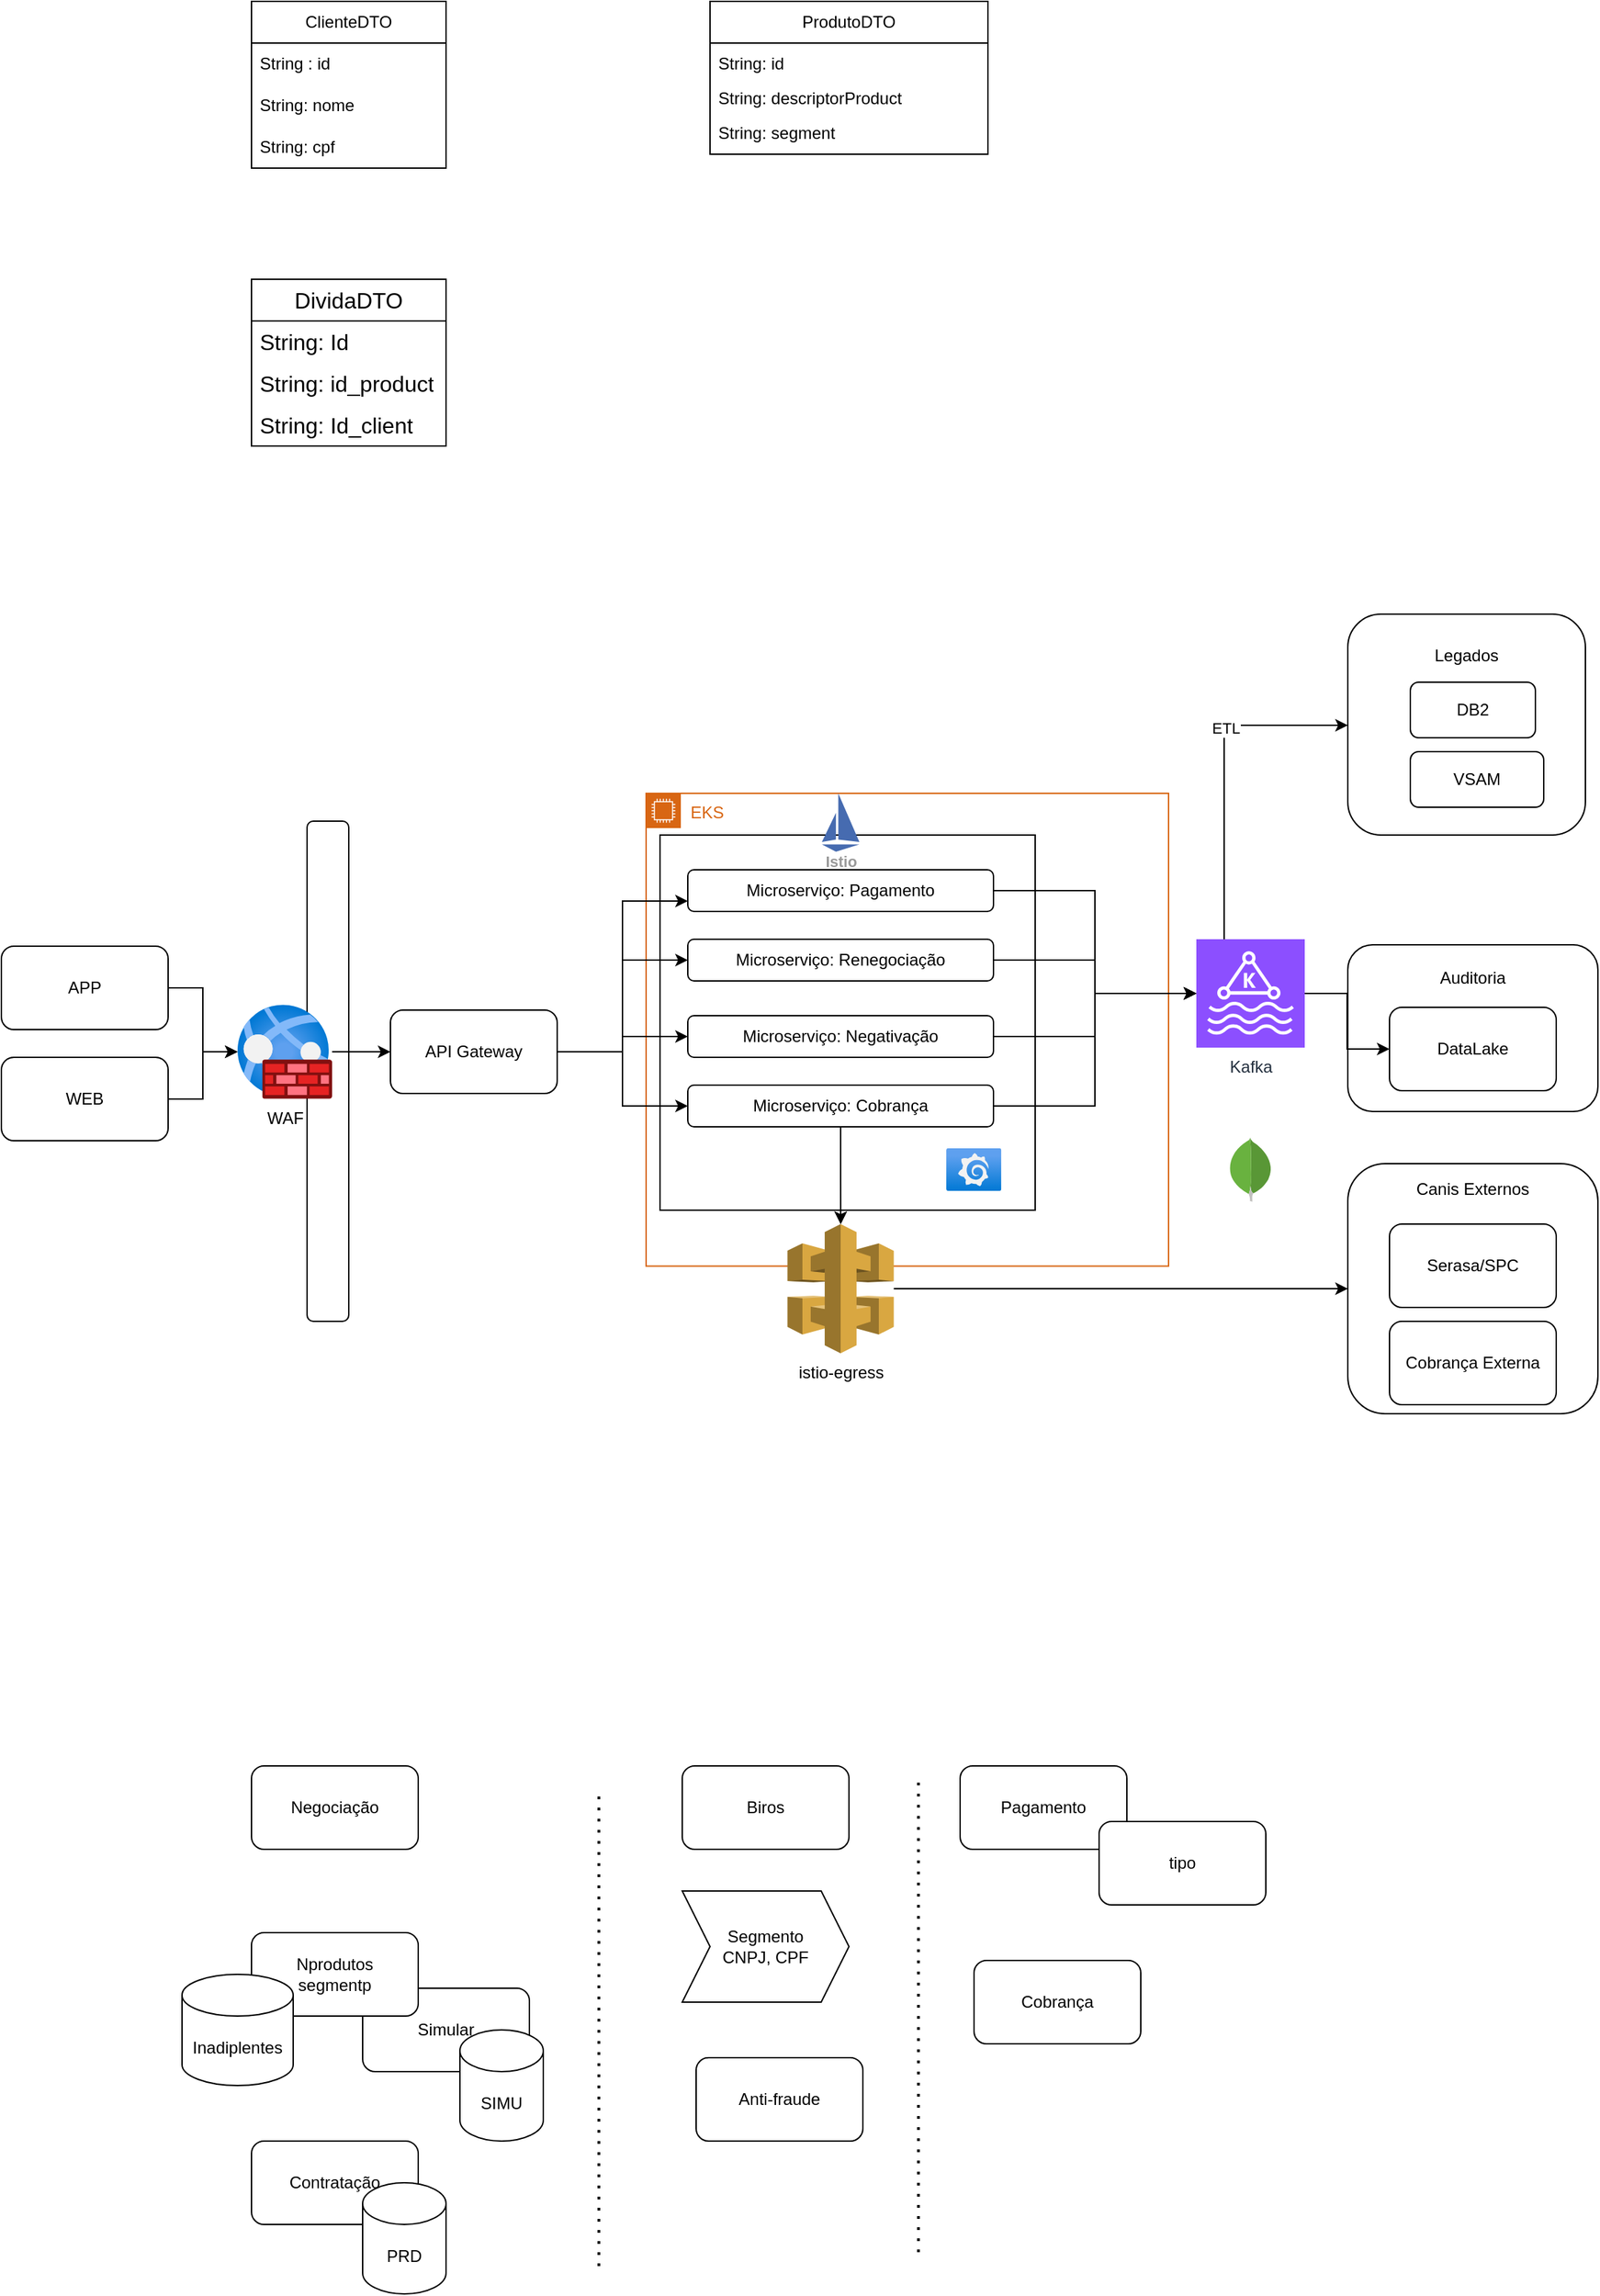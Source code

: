 <mxfile version="22.1.11" type="device">
  <diagram name="Página-1" id="Yy_p17RrvljdkBYsrUBA">
    <mxGraphModel dx="2227" dy="1764" grid="1" gridSize="10" guides="1" tooltips="1" connect="1" arrows="1" fold="1" page="1" pageScale="1" pageWidth="827" pageHeight="1169" math="0" shadow="0">
      <root>
        <mxCell id="0" />
        <mxCell id="1" parent="0" />
        <mxCell id="azIso4Ev8pZvLAATctcU-72" style="edgeStyle=orthogonalEdgeStyle;rounded=0;orthogonalLoop=1;jettySize=auto;html=1;" parent="1" source="azIso4Ev8pZvLAATctcU-36" target="azIso4Ev8pZvLAATctcU-56" edge="1">
          <mxGeometry relative="1" as="geometry" />
        </mxCell>
        <mxCell id="azIso4Ev8pZvLAATctcU-66" value="Auditoria&lt;br&gt;&lt;br&gt;&lt;br&gt;&lt;br&gt;&lt;br&gt;&lt;br&gt;" style="rounded=1;whiteSpace=wrap;html=1;" parent="1" vertex="1">
          <mxGeometry x="459" y="39" width="180" height="120" as="geometry" />
        </mxCell>
        <mxCell id="azIso4Ev8pZvLAATctcU-27" value="EKS&amp;nbsp;" style="points=[[0,0],[0.25,0],[0.5,0],[0.75,0],[1,0],[1,0.25],[1,0.5],[1,0.75],[1,1],[0.75,1],[0.5,1],[0.25,1],[0,1],[0,0.75],[0,0.5],[0,0.25]];outlineConnect=0;gradientColor=none;html=1;whiteSpace=wrap;fontSize=12;fontStyle=0;container=1;pointerEvents=0;collapsible=0;recursiveResize=0;shape=mxgraph.aws4.group;grIcon=mxgraph.aws4.group_ec2_instance_contents;strokeColor=#D86613;fillColor=none;verticalAlign=top;align=left;spacingLeft=30;fontColor=#D86613;dashed=0;" parent="1" vertex="1">
          <mxGeometry x="-46" y="-70" width="376" height="340.2" as="geometry" />
        </mxCell>
        <mxCell id="5WUB0KHXxFah0RV7aP9R-2" value="" style="whiteSpace=wrap;html=1;aspect=fixed;" parent="azIso4Ev8pZvLAATctcU-27" vertex="1">
          <mxGeometry x="10" y="30" width="270" height="270" as="geometry" />
        </mxCell>
        <mxCell id="azIso4Ev8pZvLAATctcU-34" value="Microserviço: Pagamento" style="rounded=1;whiteSpace=wrap;html=1;" parent="azIso4Ev8pZvLAATctcU-27" vertex="1">
          <mxGeometry x="30" y="55" width="220" height="30" as="geometry" />
        </mxCell>
        <mxCell id="azIso4Ev8pZvLAATctcU-36" value="Microserviço: Negativação" style="rounded=1;whiteSpace=wrap;html=1;" parent="azIso4Ev8pZvLAATctcU-27" vertex="1">
          <mxGeometry x="30" y="160" width="220" height="30" as="geometry" />
        </mxCell>
        <mxCell id="azIso4Ev8pZvLAATctcU-35" value="Microserviço: Renegociação" style="rounded=1;whiteSpace=wrap;html=1;" parent="azIso4Ev8pZvLAATctcU-27" vertex="1">
          <mxGeometry x="30" y="105" width="220" height="30" as="geometry" />
        </mxCell>
        <mxCell id="azIso4Ev8pZvLAATctcU-37" value="Microserviço: Cobrança" style="rounded=1;whiteSpace=wrap;html=1;" parent="azIso4Ev8pZvLAATctcU-27" vertex="1">
          <mxGeometry x="30" y="210" width="220" height="30" as="geometry" />
        </mxCell>
        <mxCell id="azIso4Ev8pZvLAATctcU-45" value="Kafka" style="sketch=0;points=[[0,0,0],[0.25,0,0],[0.5,0,0],[0.75,0,0],[1,0,0],[0,1,0],[0.25,1,0],[0.5,1,0],[0.75,1,0],[1,1,0],[0,0.25,0],[0,0.5,0],[0,0.75,0],[1,0.25,0],[1,0.5,0],[1,0.75,0]];outlineConnect=0;fontColor=#232F3E;fillColor=#8C4FFF;strokeColor=#ffffff;dashed=0;verticalLabelPosition=bottom;verticalAlign=top;align=center;html=1;fontSize=12;fontStyle=0;aspect=fixed;shape=mxgraph.aws4.resourceIcon;resIcon=mxgraph.aws4.managed_streaming_for_kafka;" parent="azIso4Ev8pZvLAATctcU-27" vertex="1">
          <mxGeometry x="396" y="105" width="78" height="78" as="geometry" />
        </mxCell>
        <mxCell id="azIso4Ev8pZvLAATctcU-46" style="edgeStyle=orthogonalEdgeStyle;rounded=0;orthogonalLoop=1;jettySize=auto;html=1;entryX=0;entryY=0.5;entryDx=0;entryDy=0;entryPerimeter=0;" parent="azIso4Ev8pZvLAATctcU-27" source="azIso4Ev8pZvLAATctcU-34" target="azIso4Ev8pZvLAATctcU-45" edge="1">
          <mxGeometry relative="1" as="geometry" />
        </mxCell>
        <mxCell id="azIso4Ev8pZvLAATctcU-47" style="edgeStyle=orthogonalEdgeStyle;rounded=0;orthogonalLoop=1;jettySize=auto;html=1;" parent="azIso4Ev8pZvLAATctcU-27" source="azIso4Ev8pZvLAATctcU-35" target="azIso4Ev8pZvLAATctcU-45" edge="1">
          <mxGeometry relative="1" as="geometry" />
        </mxCell>
        <mxCell id="azIso4Ev8pZvLAATctcU-48" style="edgeStyle=orthogonalEdgeStyle;rounded=0;orthogonalLoop=1;jettySize=auto;html=1;" parent="azIso4Ev8pZvLAATctcU-27" source="azIso4Ev8pZvLAATctcU-36" target="azIso4Ev8pZvLAATctcU-45" edge="1">
          <mxGeometry relative="1" as="geometry">
            <mxPoint x="376" y="120" as="targetPoint" />
          </mxGeometry>
        </mxCell>
        <mxCell id="azIso4Ev8pZvLAATctcU-49" style="edgeStyle=orthogonalEdgeStyle;rounded=0;orthogonalLoop=1;jettySize=auto;html=1;entryX=0;entryY=0.5;entryDx=0;entryDy=0;entryPerimeter=0;" parent="azIso4Ev8pZvLAATctcU-27" source="azIso4Ev8pZvLAATctcU-37" target="azIso4Ev8pZvLAATctcU-45" edge="1">
          <mxGeometry relative="1" as="geometry">
            <mxPoint x="475" y="180" as="targetPoint" />
          </mxGeometry>
        </mxCell>
        <mxCell id="5WUB0KHXxFah0RV7aP9R-1" value="Istio" style="sketch=0;html=1;verticalAlign=top;labelPosition=center;verticalLabelPosition=bottom;align=center;spacingTop=-6;fontSize=11;fontStyle=1;fontColor=#999999;shape=image;aspect=fixed;imageAspect=0;image=data:image/svg+xml,PHN2ZyB4bWxucz0iaHR0cDovL3d3dy53My5vcmcvMjAwMC9zdmciIHhtbG5zOnY9Imh0dHBzOi8vdmVjdGEuaW8vbmFubyIgd2lkdGg9IjE2MCIgaGVpZ2h0PSIyNDAiIHZpZXdCb3g9IjAgMCAxNjAgMjQwIj4mI3hhOwk8c3R5bGUgdHlwZT0idGV4dC9jc3MiPiYjeGE7CS5zdDB7ZmlsbDojNDY2YmIwO30mI3hhOwk8L3N0eWxlPiYjeGE7CTxwYXRoIGNsYXNzPSJzdDAiIGQ9Ik02MCAyNDBMMCAyMTBoMTYwem0wLTE2MEwwIDIwMGw2MC0xMHpNNzAgMHYxOTBsOTAgMTB6Ii8+JiN4YTs8L3N2Zz4=;" parent="azIso4Ev8pZvLAATctcU-27" vertex="1">
          <mxGeometry x="126.5" width="27" height="42" as="geometry" />
        </mxCell>
        <mxCell id="5WUB0KHXxFah0RV7aP9R-3" value="" style="image;aspect=fixed;html=1;points=[];align=center;fontSize=12;image=img/lib/azure2/other/Grafana.svg;" parent="azIso4Ev8pZvLAATctcU-27" vertex="1">
          <mxGeometry x="216" y="255.4" width="39.67" height="30.8" as="geometry" />
        </mxCell>
        <mxCell id="azIso4Ev8pZvLAATctcU-1" value="Simular" style="rounded=1;whiteSpace=wrap;html=1;" parent="1" vertex="1">
          <mxGeometry x="-250" y="790" width="120" height="60" as="geometry" />
        </mxCell>
        <mxCell id="azIso4Ev8pZvLAATctcU-2" value="Biros" style="rounded=1;whiteSpace=wrap;html=1;" parent="1" vertex="1">
          <mxGeometry x="-20" y="630" width="120" height="60" as="geometry" />
        </mxCell>
        <mxCell id="azIso4Ev8pZvLAATctcU-3" value="SIMU" style="shape=cylinder3;whiteSpace=wrap;html=1;boundedLbl=1;backgroundOutline=1;size=15;" parent="1" vertex="1">
          <mxGeometry x="-180" y="820" width="60" height="80" as="geometry" />
        </mxCell>
        <mxCell id="azIso4Ev8pZvLAATctcU-5" value="Nprodutos&lt;br&gt;segmentp" style="rounded=1;whiteSpace=wrap;html=1;" parent="1" vertex="1">
          <mxGeometry x="-330" y="750" width="120" height="60" as="geometry" />
        </mxCell>
        <mxCell id="azIso4Ev8pZvLAATctcU-7" value="Pagamento" style="rounded=1;whiteSpace=wrap;html=1;" parent="1" vertex="1">
          <mxGeometry x="180" y="630" width="120" height="60" as="geometry" />
        </mxCell>
        <mxCell id="azIso4Ev8pZvLAATctcU-8" value="Negociação" style="rounded=1;whiteSpace=wrap;html=1;" parent="1" vertex="1">
          <mxGeometry x="-330" y="630" width="120" height="60" as="geometry" />
        </mxCell>
        <mxCell id="azIso4Ev8pZvLAATctcU-9" value="Contratação" style="rounded=1;whiteSpace=wrap;html=1;" parent="1" vertex="1">
          <mxGeometry x="-330" y="900" width="120" height="60" as="geometry" />
        </mxCell>
        <mxCell id="azIso4Ev8pZvLAATctcU-4" value="PRD" style="shape=cylinder3;whiteSpace=wrap;html=1;boundedLbl=1;backgroundOutline=1;size=15;" parent="1" vertex="1">
          <mxGeometry x="-250" y="930" width="60" height="80" as="geometry" />
        </mxCell>
        <mxCell id="azIso4Ev8pZvLAATctcU-10" value="tipo" style="rounded=1;whiteSpace=wrap;html=1;" parent="1" vertex="1">
          <mxGeometry x="280" y="670" width="120" height="60" as="geometry" />
        </mxCell>
        <mxCell id="azIso4Ev8pZvLAATctcU-11" value="Cobrança" style="rounded=1;whiteSpace=wrap;html=1;" parent="1" vertex="1">
          <mxGeometry x="190" y="770" width="120" height="60" as="geometry" />
        </mxCell>
        <mxCell id="azIso4Ev8pZvLAATctcU-12" value="Inadiplentes" style="shape=cylinder3;whiteSpace=wrap;html=1;boundedLbl=1;backgroundOutline=1;size=15;" parent="1" vertex="1">
          <mxGeometry x="-380" y="780" width="80" height="80" as="geometry" />
        </mxCell>
        <mxCell id="azIso4Ev8pZvLAATctcU-13" value="" style="endArrow=none;dashed=1;html=1;dashPattern=1 3;strokeWidth=2;rounded=0;" parent="1" edge="1">
          <mxGeometry width="50" height="50" relative="1" as="geometry">
            <mxPoint x="-80" y="990" as="sourcePoint" />
            <mxPoint x="-80" y="650" as="targetPoint" />
          </mxGeometry>
        </mxCell>
        <mxCell id="azIso4Ev8pZvLAATctcU-14" value="" style="endArrow=none;dashed=1;html=1;dashPattern=1 3;strokeWidth=2;rounded=0;" parent="1" edge="1">
          <mxGeometry width="50" height="50" relative="1" as="geometry">
            <mxPoint x="150" y="980" as="sourcePoint" />
            <mxPoint x="150" y="640" as="targetPoint" />
          </mxGeometry>
        </mxCell>
        <mxCell id="azIso4Ev8pZvLAATctcU-15" value="Segmento&lt;br&gt;CNPJ, CPF" style="shape=step;perimeter=stepPerimeter;whiteSpace=wrap;html=1;fixedSize=1;" parent="1" vertex="1">
          <mxGeometry x="-20" y="720" width="120" height="80" as="geometry" />
        </mxCell>
        <mxCell id="azIso4Ev8pZvLAATctcU-16" value="Anti-fraude" style="rounded=1;whiteSpace=wrap;html=1;" parent="1" vertex="1">
          <mxGeometry x="-10" y="840" width="120" height="60" as="geometry" />
        </mxCell>
        <mxCell id="azIso4Ev8pZvLAATctcU-17" value="DataLake" style="rounded=1;whiteSpace=wrap;html=1;" parent="1" vertex="1">
          <mxGeometry x="489" y="84" width="120" height="60" as="geometry" />
        </mxCell>
        <mxCell id="azIso4Ev8pZvLAATctcU-23" style="edgeStyle=orthogonalEdgeStyle;rounded=0;orthogonalLoop=1;jettySize=auto;html=1;" parent="1" source="azIso4Ev8pZvLAATctcU-18" target="azIso4Ev8pZvLAATctcU-21" edge="1">
          <mxGeometry relative="1" as="geometry" />
        </mxCell>
        <mxCell id="azIso4Ev8pZvLAATctcU-18" value="APP" style="rounded=1;whiteSpace=wrap;html=1;" parent="1" vertex="1">
          <mxGeometry x="-510" y="40" width="120" height="60" as="geometry" />
        </mxCell>
        <mxCell id="azIso4Ev8pZvLAATctcU-24" style="edgeStyle=orthogonalEdgeStyle;rounded=0;orthogonalLoop=1;jettySize=auto;html=1;" parent="1" source="azIso4Ev8pZvLAATctcU-19" target="azIso4Ev8pZvLAATctcU-21" edge="1">
          <mxGeometry relative="1" as="geometry" />
        </mxCell>
        <mxCell id="azIso4Ev8pZvLAATctcU-19" value="WEB" style="rounded=1;whiteSpace=wrap;html=1;" parent="1" vertex="1">
          <mxGeometry x="-510" y="120" width="120" height="60" as="geometry" />
        </mxCell>
        <mxCell id="azIso4Ev8pZvLAATctcU-20" value="" style="rounded=1;whiteSpace=wrap;html=1;" parent="1" vertex="1">
          <mxGeometry x="-290" y="-50" width="30" height="360" as="geometry" />
        </mxCell>
        <mxCell id="azIso4Ev8pZvLAATctcU-26" style="edgeStyle=orthogonalEdgeStyle;rounded=0;orthogonalLoop=1;jettySize=auto;html=1;" parent="1" source="azIso4Ev8pZvLAATctcU-21" target="azIso4Ev8pZvLAATctcU-25" edge="1">
          <mxGeometry relative="1" as="geometry" />
        </mxCell>
        <mxCell id="azIso4Ev8pZvLAATctcU-21" value="WAF" style="image;aspect=fixed;html=1;points=[];align=center;fontSize=12;image=img/lib/azure2/networking/Web_Application_Firewall_Policies_WAF.svg;" parent="1" vertex="1">
          <mxGeometry x="-340" y="82" width="68" height="68" as="geometry" />
        </mxCell>
        <mxCell id="azIso4Ev8pZvLAATctcU-38" style="edgeStyle=orthogonalEdgeStyle;rounded=0;orthogonalLoop=1;jettySize=auto;html=1;entryX=0;entryY=0.75;entryDx=0;entryDy=0;" parent="1" source="azIso4Ev8pZvLAATctcU-25" target="azIso4Ev8pZvLAATctcU-34" edge="1">
          <mxGeometry relative="1" as="geometry" />
        </mxCell>
        <mxCell id="azIso4Ev8pZvLAATctcU-39" style="edgeStyle=orthogonalEdgeStyle;rounded=0;orthogonalLoop=1;jettySize=auto;html=1;entryX=0;entryY=0.5;entryDx=0;entryDy=0;" parent="1" source="azIso4Ev8pZvLAATctcU-25" target="azIso4Ev8pZvLAATctcU-35" edge="1">
          <mxGeometry relative="1" as="geometry" />
        </mxCell>
        <mxCell id="azIso4Ev8pZvLAATctcU-40" style="edgeStyle=orthogonalEdgeStyle;rounded=0;orthogonalLoop=1;jettySize=auto;html=1;entryX=0;entryY=0.5;entryDx=0;entryDy=0;" parent="1" source="azIso4Ev8pZvLAATctcU-25" target="azIso4Ev8pZvLAATctcU-36" edge="1">
          <mxGeometry relative="1" as="geometry" />
        </mxCell>
        <mxCell id="azIso4Ev8pZvLAATctcU-41" style="edgeStyle=orthogonalEdgeStyle;rounded=0;orthogonalLoop=1;jettySize=auto;html=1;entryX=0;entryY=0.5;entryDx=0;entryDy=0;" parent="1" source="azIso4Ev8pZvLAATctcU-25" target="azIso4Ev8pZvLAATctcU-37" edge="1">
          <mxGeometry relative="1" as="geometry" />
        </mxCell>
        <mxCell id="azIso4Ev8pZvLAATctcU-25" value="API Gateway" style="rounded=1;whiteSpace=wrap;html=1;" parent="1" vertex="1">
          <mxGeometry x="-230" y="86" width="120" height="60" as="geometry" />
        </mxCell>
        <mxCell id="azIso4Ev8pZvLAATctcU-51" style="edgeStyle=orthogonalEdgeStyle;rounded=0;orthogonalLoop=1;jettySize=auto;html=1;" parent="1" source="azIso4Ev8pZvLAATctcU-45" target="azIso4Ev8pZvLAATctcU-17" edge="1">
          <mxGeometry relative="1" as="geometry" />
        </mxCell>
        <mxCell id="azIso4Ev8pZvLAATctcU-59" value="Canis Externos&lt;br&gt;&lt;br&gt;&lt;br&gt;&lt;br&gt;&lt;br&gt;&lt;br&gt;&lt;br&gt;&lt;br&gt;&lt;br&gt;&lt;br&gt;&lt;br&gt;" style="rounded=1;whiteSpace=wrap;html=1;" parent="1" vertex="1">
          <mxGeometry x="459" y="196.5" width="180" height="180" as="geometry" />
        </mxCell>
        <mxCell id="azIso4Ev8pZvLAATctcU-60" value="Serasa/SPC" style="rounded=1;whiteSpace=wrap;html=1;" parent="1" vertex="1">
          <mxGeometry x="489" y="240" width="120" height="60" as="geometry" />
        </mxCell>
        <mxCell id="azIso4Ev8pZvLAATctcU-61" value="Cobrança Externa" style="rounded=1;whiteSpace=wrap;html=1;" parent="1" vertex="1">
          <mxGeometry x="489" y="310" width="120" height="60" as="geometry" />
        </mxCell>
        <mxCell id="azIso4Ev8pZvLAATctcU-65" style="edgeStyle=orthogonalEdgeStyle;rounded=0;orthogonalLoop=1;jettySize=auto;html=1;" parent="1" source="azIso4Ev8pZvLAATctcU-56" target="azIso4Ev8pZvLAATctcU-59" edge="1">
          <mxGeometry relative="1" as="geometry" />
        </mxCell>
        <mxCell id="azIso4Ev8pZvLAATctcU-56" value="istio-egress" style="outlineConnect=0;dashed=0;verticalLabelPosition=bottom;verticalAlign=top;align=center;html=1;shape=mxgraph.aws3.api_gateway;fillColor=#D9A741;gradientColor=none;" parent="1" vertex="1">
          <mxGeometry x="55.75" y="240" width="76.5" height="93" as="geometry" />
        </mxCell>
        <mxCell id="azIso4Ev8pZvLAATctcU-69" style="edgeStyle=orthogonalEdgeStyle;rounded=0;orthogonalLoop=1;jettySize=auto;html=1;" parent="1" source="azIso4Ev8pZvLAATctcU-37" target="azIso4Ev8pZvLAATctcU-56" edge="1">
          <mxGeometry relative="1" as="geometry" />
        </mxCell>
        <mxCell id="1lre5dJsdk_Za3JDz3z_-7" value="ClienteDTO" style="swimlane;fontStyle=0;childLayout=stackLayout;horizontal=1;startSize=30;horizontalStack=0;resizeParent=1;resizeParentMax=0;resizeLast=0;collapsible=1;marginBottom=0;whiteSpace=wrap;html=1;" parent="1" vertex="1">
          <mxGeometry x="-330" y="-640" width="140" height="120" as="geometry" />
        </mxCell>
        <mxCell id="1lre5dJsdk_Za3JDz3z_-8" value="String : id" style="text;strokeColor=none;fillColor=none;align=left;verticalAlign=middle;spacingLeft=4;spacingRight=4;overflow=hidden;points=[[0,0.5],[1,0.5]];portConstraint=eastwest;rotatable=0;whiteSpace=wrap;html=1;" parent="1lre5dJsdk_Za3JDz3z_-7" vertex="1">
          <mxGeometry y="30" width="140" height="30" as="geometry" />
        </mxCell>
        <mxCell id="1lre5dJsdk_Za3JDz3z_-9" value="String: nome" style="text;strokeColor=none;fillColor=none;align=left;verticalAlign=middle;spacingLeft=4;spacingRight=4;overflow=hidden;points=[[0,0.5],[1,0.5]];portConstraint=eastwest;rotatable=0;whiteSpace=wrap;html=1;" parent="1lre5dJsdk_Za3JDz3z_-7" vertex="1">
          <mxGeometry y="60" width="140" height="30" as="geometry" />
        </mxCell>
        <mxCell id="1lre5dJsdk_Za3JDz3z_-10" value="String: cpf" style="text;strokeColor=none;fillColor=none;align=left;verticalAlign=middle;spacingLeft=4;spacingRight=4;overflow=hidden;points=[[0,0.5],[1,0.5]];portConstraint=eastwest;rotatable=0;whiteSpace=wrap;html=1;" parent="1lre5dJsdk_Za3JDz3z_-7" vertex="1">
          <mxGeometry y="90" width="140" height="30" as="geometry" />
        </mxCell>
        <mxCell id="1lre5dJsdk_Za3JDz3z_-11" value="ProdutoDTO" style="swimlane;fontStyle=0;childLayout=stackLayout;horizontal=1;startSize=30;horizontalStack=0;resizeParent=1;resizeParentMax=0;resizeLast=0;collapsible=1;marginBottom=0;whiteSpace=wrap;html=1;" parent="1" vertex="1">
          <mxGeometry y="-640" width="200" height="110" as="geometry" />
        </mxCell>
        <mxCell id="1lre5dJsdk_Za3JDz3z_-12" value="String: id" style="text;strokeColor=none;fillColor=none;align=left;verticalAlign=middle;spacingLeft=4;spacingRight=4;overflow=hidden;points=[[0,0.5],[1,0.5]];portConstraint=eastwest;rotatable=0;whiteSpace=wrap;html=1;" parent="1lre5dJsdk_Za3JDz3z_-11" vertex="1">
          <mxGeometry y="30" width="200" height="30" as="geometry" />
        </mxCell>
        <mxCell id="1lre5dJsdk_Za3JDz3z_-13" value="String:&amp;nbsp;descriptorProduct" style="text;strokeColor=none;fillColor=none;align=left;verticalAlign=middle;spacingLeft=4;spacingRight=4;overflow=hidden;points=[[0,0.5],[1,0.5]];portConstraint=eastwest;rotatable=0;whiteSpace=wrap;html=1;" parent="1lre5dJsdk_Za3JDz3z_-11" vertex="1">
          <mxGeometry y="60" width="200" height="20" as="geometry" />
        </mxCell>
        <mxCell id="1lre5dJsdk_Za3JDz3z_-14" value="String: segment" style="text;strokeColor=none;fillColor=none;align=left;verticalAlign=middle;spacingLeft=4;spacingRight=4;overflow=hidden;points=[[0,0.5],[1,0.5]];portConstraint=eastwest;rotatable=0;whiteSpace=wrap;html=1;" parent="1lre5dJsdk_Za3JDz3z_-11" vertex="1">
          <mxGeometry y="80" width="200" height="30" as="geometry" />
        </mxCell>
        <mxCell id="5WUB0KHXxFah0RV7aP9R-6" value="Legados&lt;br&gt;&lt;br&gt;&lt;br&gt;&lt;br&gt;&lt;br&gt;&lt;br&gt;&lt;br&gt;&lt;br&gt;" style="rounded=1;whiteSpace=wrap;html=1;" parent="1" vertex="1">
          <mxGeometry x="459" y="-199" width="171" height="159" as="geometry" />
        </mxCell>
        <mxCell id="5WUB0KHXxFah0RV7aP9R-7" value="DB2" style="rounded=1;whiteSpace=wrap;html=1;" parent="1" vertex="1">
          <mxGeometry x="504" y="-150" width="90" height="40" as="geometry" />
        </mxCell>
        <mxCell id="5WUB0KHXxFah0RV7aP9R-8" value="VSAM" style="rounded=1;whiteSpace=wrap;html=1;" parent="1" vertex="1">
          <mxGeometry x="504" y="-100" width="96" height="40" as="geometry" />
        </mxCell>
        <mxCell id="5WUB0KHXxFah0RV7aP9R-9" style="edgeStyle=orthogonalEdgeStyle;rounded=0;orthogonalLoop=1;jettySize=auto;html=1;" parent="1" source="azIso4Ev8pZvLAATctcU-45" target="5WUB0KHXxFah0RV7aP9R-6" edge="1">
          <mxGeometry relative="1" as="geometry">
            <Array as="points">
              <mxPoint x="370" y="-119" />
            </Array>
          </mxGeometry>
        </mxCell>
        <mxCell id="5WUB0KHXxFah0RV7aP9R-10" value="ETL" style="edgeLabel;html=1;align=center;verticalAlign=middle;resizable=0;points=[];" parent="5WUB0KHXxFah0RV7aP9R-9" vertex="1" connectable="0">
          <mxGeometry x="0.251" y="-1" relative="1" as="geometry">
            <mxPoint as="offset" />
          </mxGeometry>
        </mxCell>
        <mxCell id="azIso4Ev8pZvLAATctcU-73" value="" style="dashed=0;outlineConnect=0;html=1;align=center;labelPosition=center;verticalLabelPosition=bottom;verticalAlign=top;shape=mxgraph.weblogos.mongodb" parent="1" vertex="1">
          <mxGeometry x="373.2" y="177.7" width="31.6" height="46.2" as="geometry" />
        </mxCell>
        <mxCell id="-twi9zvmDy3KvWRVXnNe-5" value="DividaDTO" style="swimlane;fontStyle=0;childLayout=stackLayout;horizontal=1;startSize=30;horizontalStack=0;resizeParent=1;resizeParentMax=0;resizeLast=0;collapsible=1;marginBottom=0;whiteSpace=wrap;html=1;fontSize=16;" vertex="1" parent="1">
          <mxGeometry x="-330" y="-440" width="140" height="120" as="geometry" />
        </mxCell>
        <mxCell id="-twi9zvmDy3KvWRVXnNe-6" value="String: Id" style="text;strokeColor=none;fillColor=none;align=left;verticalAlign=middle;spacingLeft=4;spacingRight=4;overflow=hidden;points=[[0,0.5],[1,0.5]];portConstraint=eastwest;rotatable=0;whiteSpace=wrap;html=1;fontSize=16;" vertex="1" parent="-twi9zvmDy3KvWRVXnNe-5">
          <mxGeometry y="30" width="140" height="30" as="geometry" />
        </mxCell>
        <mxCell id="-twi9zvmDy3KvWRVXnNe-7" value="String: id_product" style="text;strokeColor=none;fillColor=none;align=left;verticalAlign=middle;spacingLeft=4;spacingRight=4;overflow=hidden;points=[[0,0.5],[1,0.5]];portConstraint=eastwest;rotatable=0;whiteSpace=wrap;html=1;fontSize=16;" vertex="1" parent="-twi9zvmDy3KvWRVXnNe-5">
          <mxGeometry y="60" width="140" height="30" as="geometry" />
        </mxCell>
        <mxCell id="-twi9zvmDy3KvWRVXnNe-8" value="String: Id_client" style="text;strokeColor=none;fillColor=none;align=left;verticalAlign=middle;spacingLeft=4;spacingRight=4;overflow=hidden;points=[[0,0.5],[1,0.5]];portConstraint=eastwest;rotatable=0;whiteSpace=wrap;html=1;fontSize=16;" vertex="1" parent="-twi9zvmDy3KvWRVXnNe-5">
          <mxGeometry y="90" width="140" height="30" as="geometry" />
        </mxCell>
      </root>
    </mxGraphModel>
  </diagram>
</mxfile>
